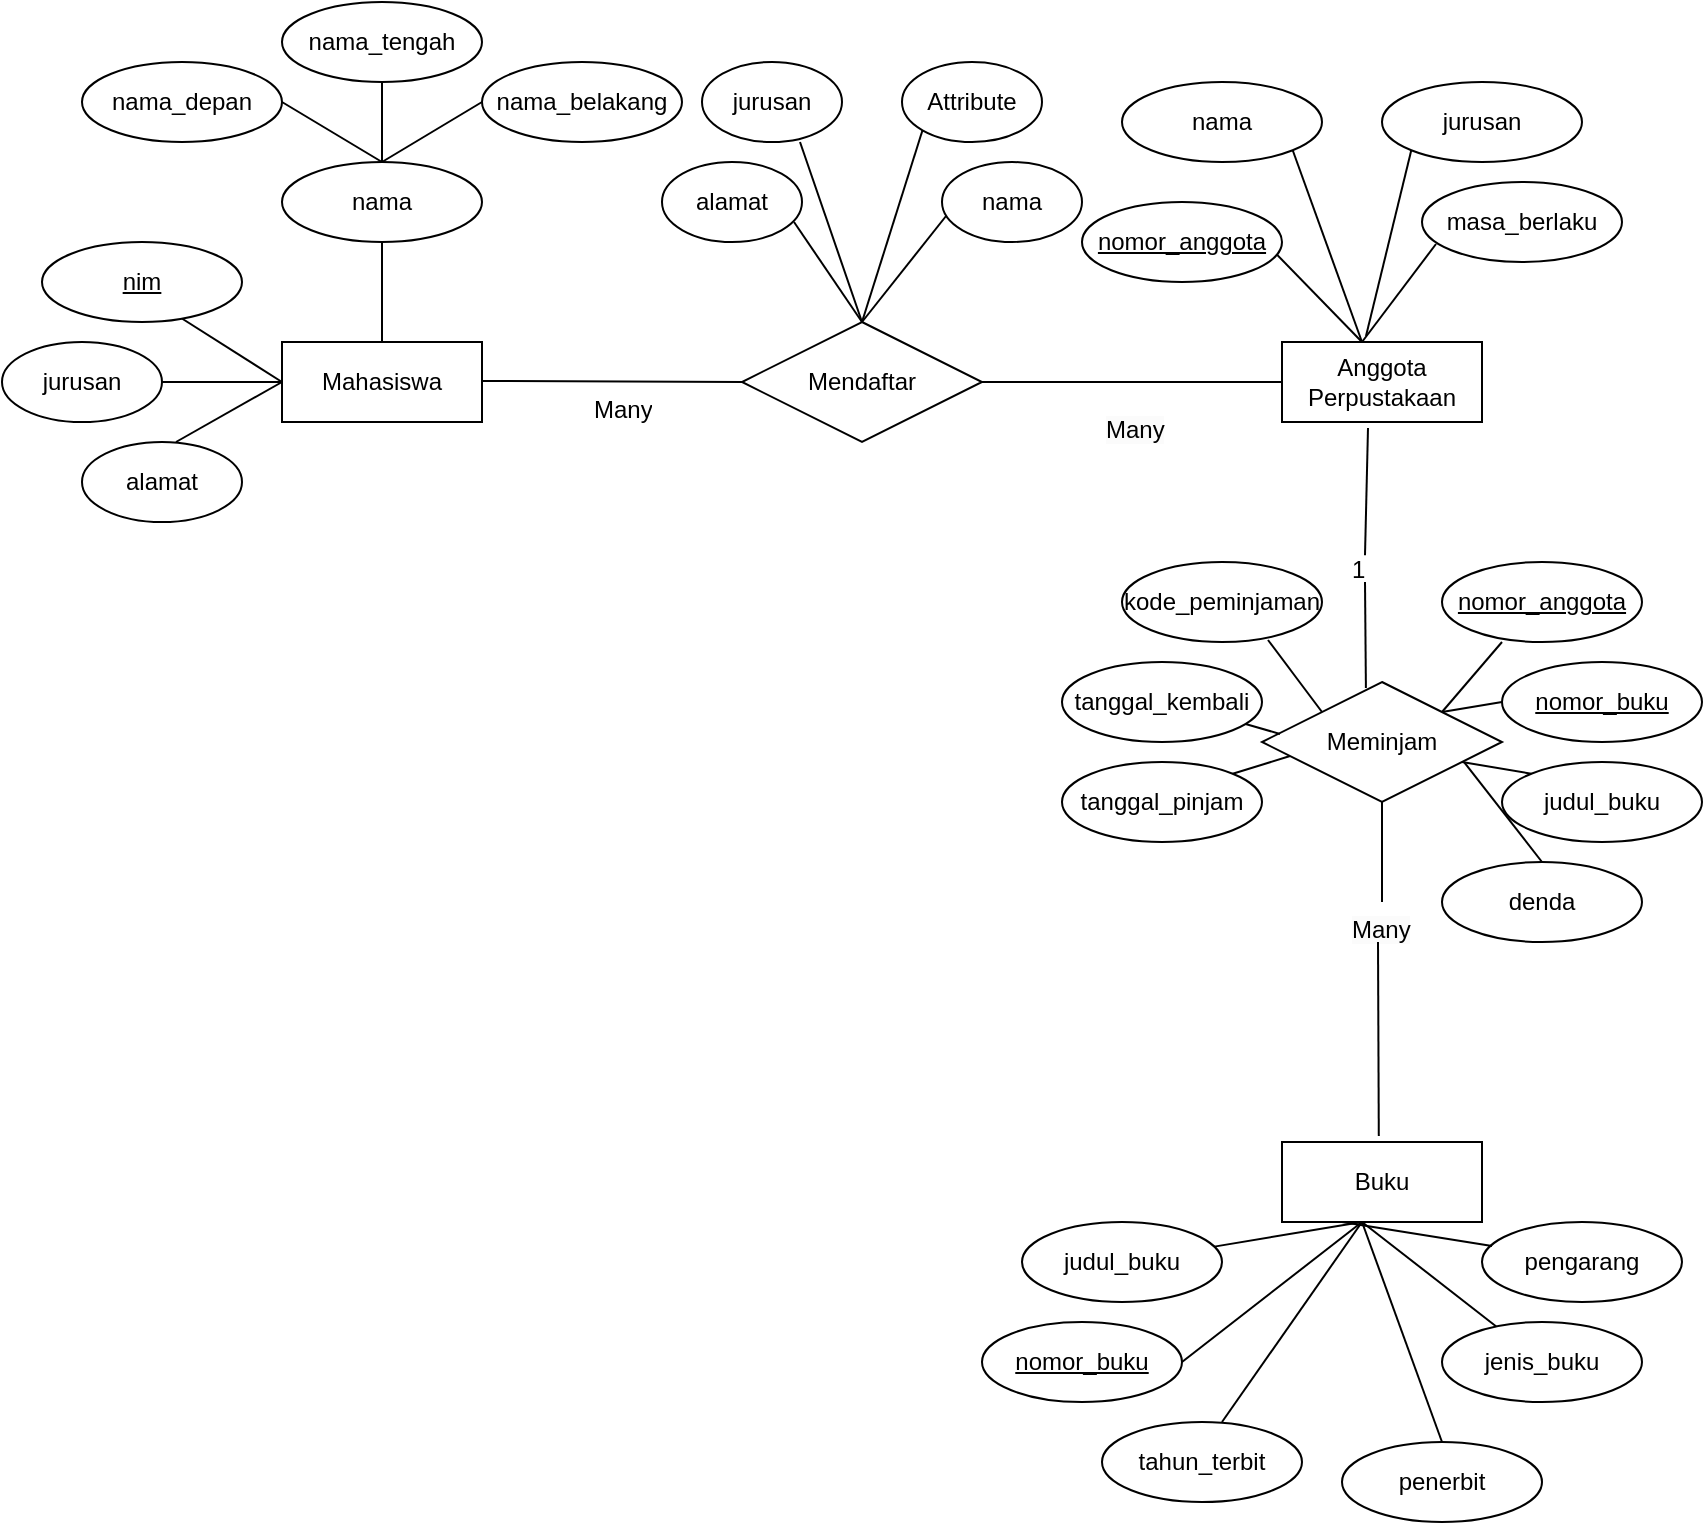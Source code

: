 <mxfile version="24.7.6">
  <diagram name="Page-1" id="4j48988BxTFi00ZCFyIb">
    <mxGraphModel dx="454" dy="282" grid="1" gridSize="10" guides="1" tooltips="1" connect="1" arrows="1" fold="1" page="1" pageScale="1" pageWidth="850" pageHeight="1100" math="0" shadow="0">
      <root>
        <mxCell id="0" />
        <mxCell id="1" parent="0" />
        <mxCell id="1AvRITA7LtMp0vxz8rzD-1" value="Mahasiswa" style="whiteSpace=wrap;html=1;align=center;" vertex="1" parent="1">
          <mxGeometry x="140" y="280" width="100" height="40" as="geometry" />
        </mxCell>
        <mxCell id="1AvRITA7LtMp0vxz8rzD-2" value="Mendaftar" style="shape=rhombus;perimeter=rhombusPerimeter;whiteSpace=wrap;html=1;align=center;" vertex="1" parent="1">
          <mxGeometry x="370" y="270" width="120" height="60" as="geometry" />
        </mxCell>
        <mxCell id="1AvRITA7LtMp0vxz8rzD-3" value="Anggota&lt;div&gt;Perpustakaan&lt;/div&gt;" style="whiteSpace=wrap;html=1;align=center;" vertex="1" parent="1">
          <mxGeometry x="640" y="280" width="100" height="40" as="geometry" />
        </mxCell>
        <mxCell id="1AvRITA7LtMp0vxz8rzD-5" value="" style="endArrow=none;html=1;rounded=0;exitX=1;exitY=0.5;exitDx=0;exitDy=0;entryX=0;entryY=0.5;entryDx=0;entryDy=0;" edge="1" parent="1" source="1AvRITA7LtMp0vxz8rzD-2" target="1AvRITA7LtMp0vxz8rzD-3">
          <mxGeometry relative="1" as="geometry">
            <mxPoint x="390" y="219.5" as="sourcePoint" />
            <mxPoint x="520" y="220" as="targetPoint" />
          </mxGeometry>
        </mxCell>
        <mxCell id="1AvRITA7LtMp0vxz8rzD-7" value="nama" style="ellipse;whiteSpace=wrap;html=1;align=center;" vertex="1" parent="1">
          <mxGeometry x="140" y="190" width="100" height="40" as="geometry" />
        </mxCell>
        <mxCell id="1AvRITA7LtMp0vxz8rzD-8" value="nama_tengah" style="ellipse;whiteSpace=wrap;html=1;align=center;" vertex="1" parent="1">
          <mxGeometry x="140" y="110" width="100" height="40" as="geometry" />
        </mxCell>
        <mxCell id="1AvRITA7LtMp0vxz8rzD-9" value="nama_belakang" style="ellipse;whiteSpace=wrap;html=1;align=center;" vertex="1" parent="1">
          <mxGeometry x="240" y="140" width="100" height="40" as="geometry" />
        </mxCell>
        <mxCell id="1AvRITA7LtMp0vxz8rzD-10" value="nama_depan" style="ellipse;whiteSpace=wrap;html=1;align=center;" vertex="1" parent="1">
          <mxGeometry x="40" y="140" width="100" height="40" as="geometry" />
        </mxCell>
        <mxCell id="1AvRITA7LtMp0vxz8rzD-14" value="" style="endArrow=none;html=1;rounded=0;exitX=0.5;exitY=1;exitDx=0;exitDy=0;" edge="1" parent="1" source="1AvRITA7LtMp0vxz8rzD-8" target="1AvRITA7LtMp0vxz8rzD-7">
          <mxGeometry relative="1" as="geometry">
            <mxPoint x="140" y="310" as="sourcePoint" />
            <mxPoint x="300" y="310" as="targetPoint" />
          </mxGeometry>
        </mxCell>
        <mxCell id="1AvRITA7LtMp0vxz8rzD-15" value="" style="endArrow=none;html=1;rounded=0;exitX=0.5;exitY=0;exitDx=0;exitDy=0;" edge="1" parent="1" source="1AvRITA7LtMp0vxz8rzD-7">
          <mxGeometry relative="1" as="geometry">
            <mxPoint x="140" y="310" as="sourcePoint" />
            <mxPoint x="240" y="160" as="targetPoint" />
          </mxGeometry>
        </mxCell>
        <mxCell id="1AvRITA7LtMp0vxz8rzD-16" value="" style="endArrow=none;html=1;rounded=0;exitX=1;exitY=0.5;exitDx=0;exitDy=0;entryX=0.5;entryY=0;entryDx=0;entryDy=0;" edge="1" parent="1" source="1AvRITA7LtMp0vxz8rzD-10" target="1AvRITA7LtMp0vxz8rzD-7">
          <mxGeometry relative="1" as="geometry">
            <mxPoint x="140" y="310" as="sourcePoint" />
            <mxPoint x="300" y="310" as="targetPoint" />
          </mxGeometry>
        </mxCell>
        <mxCell id="1AvRITA7LtMp0vxz8rzD-17" value="" style="endArrow=none;html=1;rounded=0;exitX=0.5;exitY=1;exitDx=0;exitDy=0;entryX=0.5;entryY=0;entryDx=0;entryDy=0;" edge="1" parent="1" source="1AvRITA7LtMp0vxz8rzD-7" target="1AvRITA7LtMp0vxz8rzD-1">
          <mxGeometry relative="1" as="geometry">
            <mxPoint x="340" y="310" as="sourcePoint" />
            <mxPoint x="500" y="310" as="targetPoint" />
          </mxGeometry>
        </mxCell>
        <mxCell id="1AvRITA7LtMp0vxz8rzD-19" value="jurusan" style="ellipse;whiteSpace=wrap;html=1;align=center;" vertex="1" parent="1">
          <mxGeometry y="280" width="80" height="40" as="geometry" />
        </mxCell>
        <mxCell id="1AvRITA7LtMp0vxz8rzD-20" value="alamat" style="ellipse;whiteSpace=wrap;html=1;align=center;" vertex="1" parent="1">
          <mxGeometry x="40" y="330" width="80" height="40" as="geometry" />
        </mxCell>
        <mxCell id="1AvRITA7LtMp0vxz8rzD-21" value="" style="endArrow=none;html=1;rounded=0;exitX=1;exitY=0.5;exitDx=0;exitDy=0;entryX=0;entryY=0.5;entryDx=0;entryDy=0;" edge="1" parent="1" source="1AvRITA7LtMp0vxz8rzD-19" target="1AvRITA7LtMp0vxz8rzD-1">
          <mxGeometry relative="1" as="geometry">
            <mxPoint x="340" y="310" as="sourcePoint" />
            <mxPoint x="500" y="310" as="targetPoint" />
          </mxGeometry>
        </mxCell>
        <mxCell id="1AvRITA7LtMp0vxz8rzD-22" value="" style="endArrow=none;html=1;rounded=0;exitX=0.68;exitY=0.925;exitDx=0;exitDy=0;exitPerimeter=0;entryX=0;entryY=0.5;entryDx=0;entryDy=0;" edge="1" parent="1" source="1AvRITA7LtMp0vxz8rzD-79" target="1AvRITA7LtMp0vxz8rzD-1">
          <mxGeometry relative="1" as="geometry">
            <mxPoint x="88" y="271" as="sourcePoint" />
            <mxPoint x="500" y="310" as="targetPoint" />
          </mxGeometry>
        </mxCell>
        <mxCell id="1AvRITA7LtMp0vxz8rzD-23" value="" style="endArrow=none;html=1;rounded=0;" edge="1" parent="1">
          <mxGeometry relative="1" as="geometry">
            <mxPoint x="140" y="300" as="sourcePoint" />
            <mxPoint x="87" y="330" as="targetPoint" />
          </mxGeometry>
        </mxCell>
        <mxCell id="1AvRITA7LtMp0vxz8rzD-24" value="alamat" style="ellipse;whiteSpace=wrap;html=1;align=center;" vertex="1" parent="1">
          <mxGeometry x="330" y="190" width="70" height="40" as="geometry" />
        </mxCell>
        <mxCell id="1AvRITA7LtMp0vxz8rzD-25" value="jurusan" style="ellipse;whiteSpace=wrap;html=1;align=center;" vertex="1" parent="1">
          <mxGeometry x="350" y="140" width="70" height="40" as="geometry" />
        </mxCell>
        <mxCell id="1AvRITA7LtMp0vxz8rzD-26" value="Attribute" style="ellipse;whiteSpace=wrap;html=1;align=center;" vertex="1" parent="1">
          <mxGeometry x="450" y="140" width="70" height="40" as="geometry" />
        </mxCell>
        <mxCell id="1AvRITA7LtMp0vxz8rzD-27" value="nama" style="ellipse;whiteSpace=wrap;html=1;align=center;" vertex="1" parent="1">
          <mxGeometry x="470" y="190" width="70" height="40" as="geometry" />
        </mxCell>
        <mxCell id="1AvRITA7LtMp0vxz8rzD-28" value="" style="endArrow=none;html=1;rounded=0;exitX=0.5;exitY=0;exitDx=0;exitDy=0;" edge="1" parent="1" source="1AvRITA7LtMp0vxz8rzD-2">
          <mxGeometry relative="1" as="geometry">
            <mxPoint x="340" y="310" as="sourcePoint" />
            <mxPoint x="396" y="220" as="targetPoint" />
          </mxGeometry>
        </mxCell>
        <mxCell id="1AvRITA7LtMp0vxz8rzD-29" value="" style="endArrow=none;html=1;rounded=0;exitX=0.5;exitY=0;exitDx=0;exitDy=0;entryX=0.029;entryY=0.675;entryDx=0;entryDy=0;entryPerimeter=0;" edge="1" parent="1" source="1AvRITA7LtMp0vxz8rzD-2" target="1AvRITA7LtMp0vxz8rzD-27">
          <mxGeometry relative="1" as="geometry">
            <mxPoint x="340" y="310" as="sourcePoint" />
            <mxPoint x="470" y="210" as="targetPoint" />
          </mxGeometry>
        </mxCell>
        <mxCell id="1AvRITA7LtMp0vxz8rzD-30" value="" style="endArrow=none;html=1;rounded=0;" edge="1" parent="1">
          <mxGeometry relative="1" as="geometry">
            <mxPoint x="430" y="270" as="sourcePoint" />
            <mxPoint x="399" y="180" as="targetPoint" />
          </mxGeometry>
        </mxCell>
        <mxCell id="1AvRITA7LtMp0vxz8rzD-31" value="" style="endArrow=none;html=1;rounded=0;exitX=0.5;exitY=0;exitDx=0;exitDy=0;entryX=0;entryY=1;entryDx=0;entryDy=0;" edge="1" parent="1" source="1AvRITA7LtMp0vxz8rzD-2" target="1AvRITA7LtMp0vxz8rzD-26">
          <mxGeometry relative="1" as="geometry">
            <mxPoint x="340" y="310" as="sourcePoint" />
            <mxPoint x="500" y="310" as="targetPoint" />
          </mxGeometry>
        </mxCell>
        <mxCell id="1AvRITA7LtMp0vxz8rzD-33" value="masa_berlaku" style="ellipse;whiteSpace=wrap;html=1;align=center;" vertex="1" parent="1">
          <mxGeometry x="710" y="200" width="100" height="40" as="geometry" />
        </mxCell>
        <mxCell id="1AvRITA7LtMp0vxz8rzD-34" value="jurusan" style="ellipse;whiteSpace=wrap;html=1;align=center;" vertex="1" parent="1">
          <mxGeometry x="690" y="150" width="100" height="40" as="geometry" />
        </mxCell>
        <mxCell id="1AvRITA7LtMp0vxz8rzD-35" value="nama" style="ellipse;whiteSpace=wrap;html=1;align=center;" vertex="1" parent="1">
          <mxGeometry x="560" y="150" width="100" height="40" as="geometry" />
        </mxCell>
        <mxCell id="1AvRITA7LtMp0vxz8rzD-36" value="" style="endArrow=none;html=1;rounded=0;exitX=1;exitY=1;exitDx=0;exitDy=0;" edge="1" parent="1">
          <mxGeometry relative="1" as="geometry">
            <mxPoint x="635.355" y="234.142" as="sourcePoint" />
            <mxPoint x="680" y="280" as="targetPoint" />
          </mxGeometry>
        </mxCell>
        <mxCell id="1AvRITA7LtMp0vxz8rzD-37" value="" style="endArrow=none;html=1;rounded=0;exitX=0.07;exitY=0.775;exitDx=0;exitDy=0;exitPerimeter=0;" edge="1" parent="1" source="1AvRITA7LtMp0vxz8rzD-33">
          <mxGeometry relative="1" as="geometry">
            <mxPoint x="717" y="234" as="sourcePoint" />
            <mxPoint x="680" y="280" as="targetPoint" />
          </mxGeometry>
        </mxCell>
        <mxCell id="1AvRITA7LtMp0vxz8rzD-39" value="" style="endArrow=none;html=1;rounded=0;entryX=1;entryY=1;entryDx=0;entryDy=0;" edge="1" parent="1" target="1AvRITA7LtMp0vxz8rzD-35">
          <mxGeometry relative="1" as="geometry">
            <mxPoint x="680" y="280" as="sourcePoint" />
            <mxPoint x="500" y="310" as="targetPoint" />
          </mxGeometry>
        </mxCell>
        <mxCell id="1AvRITA7LtMp0vxz8rzD-40" value="" style="endArrow=none;html=1;rounded=0;entryX=0;entryY=1;entryDx=0;entryDy=0;exitX=0.42;exitY=-0.075;exitDx=0;exitDy=0;exitPerimeter=0;" edge="1" parent="1" source="1AvRITA7LtMp0vxz8rzD-3" target="1AvRITA7LtMp0vxz8rzD-34">
          <mxGeometry relative="1" as="geometry">
            <mxPoint x="680" y="270" as="sourcePoint" />
            <mxPoint x="500" y="310" as="targetPoint" />
          </mxGeometry>
        </mxCell>
        <mxCell id="1AvRITA7LtMp0vxz8rzD-43" value="Meminjam" style="shape=rhombus;perimeter=rhombusPerimeter;whiteSpace=wrap;html=1;align=center;" vertex="1" parent="1">
          <mxGeometry x="630" y="450" width="120" height="60" as="geometry" />
        </mxCell>
        <mxCell id="1AvRITA7LtMp0vxz8rzD-44" value="kode_peminjaman" style="ellipse;whiteSpace=wrap;html=1;align=center;" vertex="1" parent="1">
          <mxGeometry x="560" y="390" width="100" height="40" as="geometry" />
        </mxCell>
        <mxCell id="1AvRITA7LtMp0vxz8rzD-45" value="tanggal_kembali" style="ellipse;whiteSpace=wrap;html=1;align=center;" vertex="1" parent="1">
          <mxGeometry x="530" y="440" width="100" height="40" as="geometry" />
        </mxCell>
        <mxCell id="1AvRITA7LtMp0vxz8rzD-46" value="tanggal_pinjam" style="ellipse;whiteSpace=wrap;html=1;align=center;" vertex="1" parent="1">
          <mxGeometry x="530" y="490" width="100" height="40" as="geometry" />
        </mxCell>
        <mxCell id="1AvRITA7LtMp0vxz8rzD-49" value="judul_buku" style="ellipse;whiteSpace=wrap;html=1;align=center;" vertex="1" parent="1">
          <mxGeometry x="750" y="490" width="100" height="40" as="geometry" />
        </mxCell>
        <mxCell id="1AvRITA7LtMp0vxz8rzD-50" value="denda" style="ellipse;whiteSpace=wrap;html=1;align=center;" vertex="1" parent="1">
          <mxGeometry x="720" y="540" width="100" height="40" as="geometry" />
        </mxCell>
        <mxCell id="1AvRITA7LtMp0vxz8rzD-52" value="" style="endArrow=none;html=1;rounded=0;entryX=0.3;entryY=1;entryDx=0;entryDy=0;entryPerimeter=0;exitX=1;exitY=0;exitDx=0;exitDy=0;" edge="1" parent="1" source="1AvRITA7LtMp0vxz8rzD-43">
          <mxGeometry relative="1" as="geometry">
            <mxPoint x="731" y="460" as="sourcePoint" />
            <mxPoint x="750" y="430" as="targetPoint" />
          </mxGeometry>
        </mxCell>
        <mxCell id="1AvRITA7LtMp0vxz8rzD-53" value="" style="endArrow=none;html=1;rounded=0;exitX=0;exitY=0.5;exitDx=0;exitDy=0;entryX=1;entryY=0;entryDx=0;entryDy=0;" edge="1" parent="1" target="1AvRITA7LtMp0vxz8rzD-43">
          <mxGeometry relative="1" as="geometry">
            <mxPoint x="750" y="460" as="sourcePoint" />
            <mxPoint x="640" y="510" as="targetPoint" />
          </mxGeometry>
        </mxCell>
        <mxCell id="1AvRITA7LtMp0vxz8rzD-54" value="" style="endArrow=none;html=1;rounded=0;entryX=0;entryY=0;entryDx=0;entryDy=0;" edge="1" parent="1" target="1AvRITA7LtMp0vxz8rzD-49">
          <mxGeometry relative="1" as="geometry">
            <mxPoint x="730" y="490" as="sourcePoint" />
            <mxPoint x="640" y="510" as="targetPoint" />
          </mxGeometry>
        </mxCell>
        <mxCell id="1AvRITA7LtMp0vxz8rzD-55" value="" style="endArrow=none;html=1;rounded=0;exitX=0.5;exitY=0;exitDx=0;exitDy=0;entryX=0.842;entryY=0.667;entryDx=0;entryDy=0;entryPerimeter=0;" edge="1" parent="1" source="1AvRITA7LtMp0vxz8rzD-50" target="1AvRITA7LtMp0vxz8rzD-43">
          <mxGeometry relative="1" as="geometry">
            <mxPoint x="480" y="510" as="sourcePoint" />
            <mxPoint x="720" y="490" as="targetPoint" />
          </mxGeometry>
        </mxCell>
        <mxCell id="1AvRITA7LtMp0vxz8rzD-56" value="" style="endArrow=none;html=1;rounded=0;entryX=0;entryY=0;entryDx=0;entryDy=0;exitX=0.73;exitY=0.975;exitDx=0;exitDy=0;exitPerimeter=0;" edge="1" parent="1" source="1AvRITA7LtMp0vxz8rzD-44" target="1AvRITA7LtMp0vxz8rzD-43">
          <mxGeometry relative="1" as="geometry">
            <mxPoint x="631" y="432" as="sourcePoint" />
            <mxPoint x="640" y="510" as="targetPoint" />
          </mxGeometry>
        </mxCell>
        <mxCell id="1AvRITA7LtMp0vxz8rzD-57" value="" style="endArrow=none;html=1;rounded=0;entryX=0.075;entryY=0.433;entryDx=0;entryDy=0;entryPerimeter=0;" edge="1" parent="1" source="1AvRITA7LtMp0vxz8rzD-45" target="1AvRITA7LtMp0vxz8rzD-43">
          <mxGeometry relative="1" as="geometry">
            <mxPoint x="626" y="472" as="sourcePoint" />
            <mxPoint x="640" y="510" as="targetPoint" />
          </mxGeometry>
        </mxCell>
        <mxCell id="1AvRITA7LtMp0vxz8rzD-58" value="" style="endArrow=none;html=1;rounded=0;exitX=1;exitY=0;exitDx=0;exitDy=0;entryX=0.117;entryY=0.617;entryDx=0;entryDy=0;entryPerimeter=0;" edge="1" parent="1" source="1AvRITA7LtMp0vxz8rzD-46" target="1AvRITA7LtMp0vxz8rzD-43">
          <mxGeometry relative="1" as="geometry">
            <mxPoint x="480" y="510" as="sourcePoint" />
            <mxPoint x="641" y="483" as="targetPoint" />
          </mxGeometry>
        </mxCell>
        <mxCell id="1AvRITA7LtMp0vxz8rzD-59" value="Buku" style="whiteSpace=wrap;html=1;align=center;" vertex="1" parent="1">
          <mxGeometry x="640" y="680" width="100" height="40" as="geometry" />
        </mxCell>
        <mxCell id="1AvRITA7LtMp0vxz8rzD-60" value="pengarang" style="ellipse;whiteSpace=wrap;html=1;align=center;" vertex="1" parent="1">
          <mxGeometry x="740" y="720" width="100" height="40" as="geometry" />
        </mxCell>
        <mxCell id="1AvRITA7LtMp0vxz8rzD-61" value="jenis_buku" style="ellipse;whiteSpace=wrap;html=1;align=center;" vertex="1" parent="1">
          <mxGeometry x="720" y="770" width="100" height="40" as="geometry" />
        </mxCell>
        <mxCell id="1AvRITA7LtMp0vxz8rzD-62" value="penerbit" style="ellipse;whiteSpace=wrap;html=1;align=center;" vertex="1" parent="1">
          <mxGeometry x="670" y="830" width="100" height="40" as="geometry" />
        </mxCell>
        <mxCell id="1AvRITA7LtMp0vxz8rzD-63" value="tahun_terbit" style="ellipse;whiteSpace=wrap;html=1;align=center;" vertex="1" parent="1">
          <mxGeometry x="550" y="820" width="100" height="40" as="geometry" />
        </mxCell>
        <mxCell id="1AvRITA7LtMp0vxz8rzD-65" value="judul_buku" style="ellipse;whiteSpace=wrap;html=1;align=center;" vertex="1" parent="1">
          <mxGeometry x="510" y="720" width="100" height="40" as="geometry" />
        </mxCell>
        <mxCell id="1AvRITA7LtMp0vxz8rzD-66" value="" style="endArrow=none;html=1;rounded=0;" edge="1" parent="1" source="1AvRITA7LtMp0vxz8rzD-65">
          <mxGeometry relative="1" as="geometry">
            <mxPoint x="480" y="610" as="sourcePoint" />
            <mxPoint x="680" y="720" as="targetPoint" />
          </mxGeometry>
        </mxCell>
        <mxCell id="1AvRITA7LtMp0vxz8rzD-67" value="" style="endArrow=none;html=1;rounded=0;exitX=1;exitY=0.5;exitDx=0;exitDy=0;" edge="1" parent="1">
          <mxGeometry relative="1" as="geometry">
            <mxPoint x="590" y="790" as="sourcePoint" />
            <mxPoint x="680" y="720" as="targetPoint" />
          </mxGeometry>
        </mxCell>
        <mxCell id="1AvRITA7LtMp0vxz8rzD-68" value="" style="endArrow=none;html=1;rounded=0;exitX=0.6;exitY=0;exitDx=0;exitDy=0;exitPerimeter=0;" edge="1" parent="1" source="1AvRITA7LtMp0vxz8rzD-63">
          <mxGeometry relative="1" as="geometry">
            <mxPoint x="480" y="610" as="sourcePoint" />
            <mxPoint x="680" y="720" as="targetPoint" />
          </mxGeometry>
        </mxCell>
        <mxCell id="1AvRITA7LtMp0vxz8rzD-69" value="" style="endArrow=none;html=1;rounded=0;exitX=0.5;exitY=0;exitDx=0;exitDy=0;" edge="1" parent="1" source="1AvRITA7LtMp0vxz8rzD-62">
          <mxGeometry relative="1" as="geometry">
            <mxPoint x="480" y="610" as="sourcePoint" />
            <mxPoint x="680" y="720" as="targetPoint" />
          </mxGeometry>
        </mxCell>
        <mxCell id="1AvRITA7LtMp0vxz8rzD-70" value="" style="endArrow=none;html=1;rounded=0;" edge="1" parent="1" target="1AvRITA7LtMp0vxz8rzD-61">
          <mxGeometry relative="1" as="geometry">
            <mxPoint x="680" y="720" as="sourcePoint" />
            <mxPoint x="640" y="610" as="targetPoint" />
          </mxGeometry>
        </mxCell>
        <mxCell id="1AvRITA7LtMp0vxz8rzD-71" value="" style="endArrow=none;html=1;rounded=0;exitX=0.05;exitY=0.3;exitDx=0;exitDy=0;exitPerimeter=0;" edge="1" parent="1" source="1AvRITA7LtMp0vxz8rzD-60">
          <mxGeometry relative="1" as="geometry">
            <mxPoint x="740" y="730" as="sourcePoint" />
            <mxPoint x="670" y="720" as="targetPoint" />
          </mxGeometry>
        </mxCell>
        <mxCell id="1AvRITA7LtMp0vxz8rzD-74" value="" style="endArrow=none;html=1;rounded=0;entryX=0;entryY=0.5;entryDx=0;entryDy=0;" edge="1" parent="1" target="1AvRITA7LtMp0vxz8rzD-2">
          <mxGeometry relative="1" as="geometry">
            <mxPoint x="240" y="299.5" as="sourcePoint" />
            <mxPoint x="400" y="299.5" as="targetPoint" />
          </mxGeometry>
        </mxCell>
        <mxCell id="1AvRITA7LtMp0vxz8rzD-75" value="nomor_buku" style="ellipse;whiteSpace=wrap;html=1;align=center;fontStyle=4;" vertex="1" parent="1">
          <mxGeometry x="490" y="770" width="100" height="40" as="geometry" />
        </mxCell>
        <mxCell id="1AvRITA7LtMp0vxz8rzD-76" value="nomor_buku" style="ellipse;whiteSpace=wrap;html=1;align=center;fontStyle=4;" vertex="1" parent="1">
          <mxGeometry x="750" y="440" width="100" height="40" as="geometry" />
        </mxCell>
        <mxCell id="1AvRITA7LtMp0vxz8rzD-77" value="nomor_anggota" style="ellipse;whiteSpace=wrap;html=1;align=center;fontStyle=4;" vertex="1" parent="1">
          <mxGeometry x="720" y="390" width="100" height="40" as="geometry" />
        </mxCell>
        <mxCell id="1AvRITA7LtMp0vxz8rzD-78" value="nomor_anggota" style="ellipse;whiteSpace=wrap;html=1;align=center;fontStyle=4;" vertex="1" parent="1">
          <mxGeometry x="540" y="210" width="100" height="40" as="geometry" />
        </mxCell>
        <mxCell id="1AvRITA7LtMp0vxz8rzD-79" value="nim" style="ellipse;whiteSpace=wrap;html=1;align=center;fontStyle=4;" vertex="1" parent="1">
          <mxGeometry x="20" y="230" width="100" height="40" as="geometry" />
        </mxCell>
        <mxCell id="1AvRITA7LtMp0vxz8rzD-81" value="Many" style="text;strokeColor=none;fillColor=none;spacingLeft=4;spacingRight=4;overflow=hidden;rotatable=0;points=[[0,0.5],[1,0.5]];portConstraint=eastwest;fontSize=12;whiteSpace=wrap;html=1;" vertex="1" parent="1">
          <mxGeometry x="290" y="300" width="40" height="30" as="geometry" />
        </mxCell>
        <mxCell id="1AvRITA7LtMp0vxz8rzD-82" value="&lt;span style=&quot;color: rgb(0, 0, 0); font-family: Helvetica; font-size: 12px; font-style: normal; font-variant-ligatures: normal; font-variant-caps: normal; font-weight: 400; letter-spacing: normal; orphans: 2; text-align: left; text-indent: 0px; text-transform: none; widows: 2; word-spacing: 0px; -webkit-text-stroke-width: 0px; white-space: normal; background-color: rgb(251, 251, 251); text-decoration-thickness: initial; text-decoration-style: initial; text-decoration-color: initial; display: inline !important; float: none;&quot;&gt;Many&lt;/span&gt;" style="text;whiteSpace=wrap;html=1;" vertex="1" parent="1">
          <mxGeometry x="550" y="310" width="60" height="40" as="geometry" />
        </mxCell>
        <mxCell id="1AvRITA7LtMp0vxz8rzD-83" value="1" style="text;whiteSpace=wrap;html=1;" vertex="1" parent="1">
          <mxGeometry x="673" y="380" width="17" height="20" as="geometry" />
        </mxCell>
        <mxCell id="1AvRITA7LtMp0vxz8rzD-84" value="" style="endArrow=none;html=1;rounded=0;exitX=0.43;exitY=1.075;exitDx=0;exitDy=0;exitPerimeter=0;entryX=0.5;entryY=0.333;entryDx=0;entryDy=0;entryPerimeter=0;" edge="1" parent="1" source="1AvRITA7LtMp0vxz8rzD-3" target="1AvRITA7LtMp0vxz8rzD-83">
          <mxGeometry relative="1" as="geometry">
            <mxPoint x="420" y="390" as="sourcePoint" />
            <mxPoint x="580" y="390" as="targetPoint" />
          </mxGeometry>
        </mxCell>
        <mxCell id="1AvRITA7LtMp0vxz8rzD-86" value="" style="endArrow=none;html=1;rounded=0;entryX=0.5;entryY=1;entryDx=0;entryDy=0;exitX=0.433;exitY=0.05;exitDx=0;exitDy=0;exitPerimeter=0;" edge="1" parent="1" source="1AvRITA7LtMp0vxz8rzD-43" target="1AvRITA7LtMp0vxz8rzD-83">
          <mxGeometry relative="1" as="geometry">
            <mxPoint x="360" y="420" as="sourcePoint" />
            <mxPoint x="520" y="420" as="targetPoint" />
          </mxGeometry>
        </mxCell>
        <mxCell id="1AvRITA7LtMp0vxz8rzD-87" value="&lt;span style=&quot;color: rgb(0, 0, 0); font-family: Helvetica; font-size: 12px; font-style: normal; font-variant-ligatures: normal; font-variant-caps: normal; font-weight: 400; letter-spacing: normal; orphans: 2; text-align: left; text-indent: 0px; text-transform: none; widows: 2; word-spacing: 0px; -webkit-text-stroke-width: 0px; white-space: normal; background-color: rgb(251, 251, 251); text-decoration-thickness: initial; text-decoration-style: initial; text-decoration-color: initial; display: inline !important; float: none;&quot;&gt;Many&lt;/span&gt;" style="text;whiteSpace=wrap;html=1;" vertex="1" parent="1">
          <mxGeometry x="673" y="560" width="30" height="20" as="geometry" />
        </mxCell>
        <mxCell id="1AvRITA7LtMp0vxz8rzD-88" value="" style="endArrow=none;html=1;rounded=0;exitX=0.5;exitY=1;exitDx=0;exitDy=0;" edge="1" parent="1" source="1AvRITA7LtMp0vxz8rzD-43">
          <mxGeometry relative="1" as="geometry">
            <mxPoint x="680" y="500" as="sourcePoint" />
            <mxPoint x="690" y="560" as="targetPoint" />
            <Array as="points" />
          </mxGeometry>
        </mxCell>
        <mxCell id="1AvRITA7LtMp0vxz8rzD-89" value="" style="endArrow=none;html=1;rounded=0;exitX=0.5;exitY=1;exitDx=0;exitDy=0;entryX=0.484;entryY=-0.074;entryDx=0;entryDy=0;entryPerimeter=0;" edge="1" parent="1" source="1AvRITA7LtMp0vxz8rzD-87" target="1AvRITA7LtMp0vxz8rzD-59">
          <mxGeometry relative="1" as="geometry">
            <mxPoint x="640" y="640" as="sourcePoint" />
            <mxPoint x="800" y="640" as="targetPoint" />
          </mxGeometry>
        </mxCell>
      </root>
    </mxGraphModel>
  </diagram>
</mxfile>
